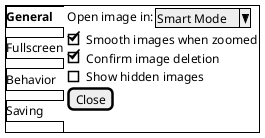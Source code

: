 {
  "sha1": "nnyw3jkx4l9eukyfq5yrd8qjiuvqsn3",
  "insertion": {
    "when": "2024-06-04T17:28:38.875Z",
    "user": "plantuml@gmail.com"
  }
}
@startsalt
{+
{/ <b>General
Fullscreen
Behavior
Saving } |
{
	{ Open image in: | ^Smart Mode^ }
	[X] Smooth images when zoomed
	[X] Confirm image deletion
	[ ] Show hidden images 
	[Close]
}
}
@endsalt
